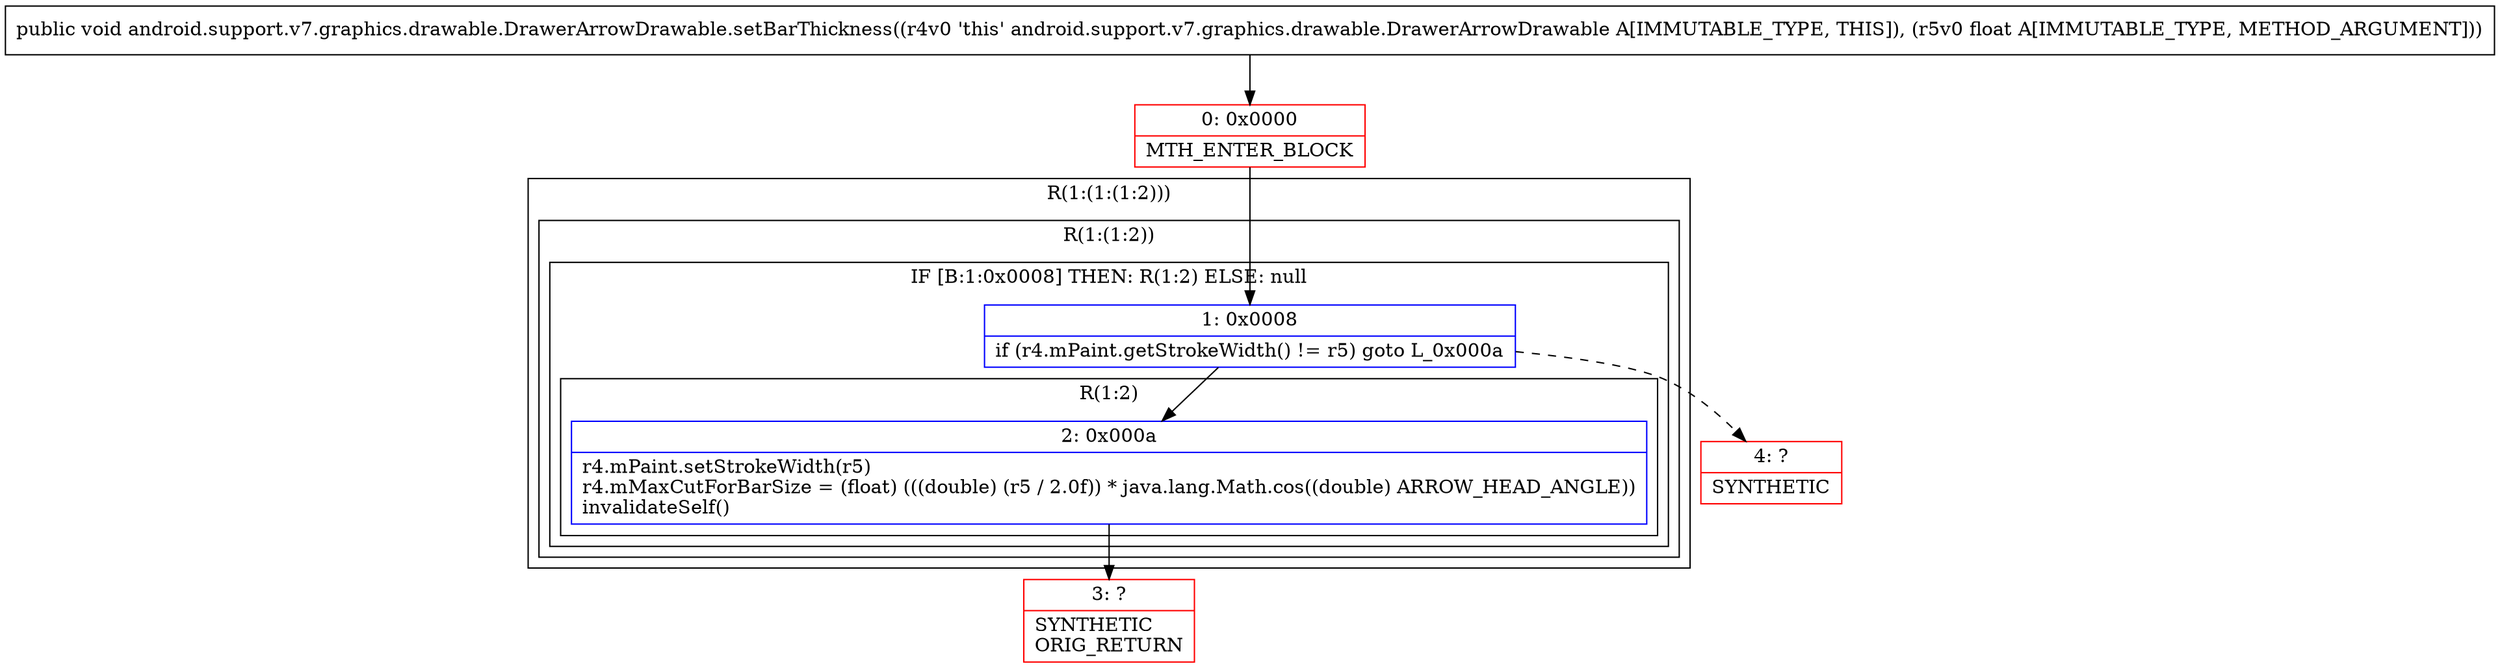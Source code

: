 digraph "CFG forandroid.support.v7.graphics.drawable.DrawerArrowDrawable.setBarThickness(F)V" {
subgraph cluster_Region_627868378 {
label = "R(1:(1:(1:2)))";
node [shape=record,color=blue];
subgraph cluster_Region_1879407727 {
label = "R(1:(1:2))";
node [shape=record,color=blue];
subgraph cluster_IfRegion_2030969412 {
label = "IF [B:1:0x0008] THEN: R(1:2) ELSE: null";
node [shape=record,color=blue];
Node_1 [shape=record,label="{1\:\ 0x0008|if (r4.mPaint.getStrokeWidth() != r5) goto L_0x000a\l}"];
subgraph cluster_Region_274442452 {
label = "R(1:2)";
node [shape=record,color=blue];
Node_2 [shape=record,label="{2\:\ 0x000a|r4.mPaint.setStrokeWidth(r5)\lr4.mMaxCutForBarSize = (float) (((double) (r5 \/ 2.0f)) * java.lang.Math.cos((double) ARROW_HEAD_ANGLE))\linvalidateSelf()\l}"];
}
}
}
}
Node_0 [shape=record,color=red,label="{0\:\ 0x0000|MTH_ENTER_BLOCK\l}"];
Node_3 [shape=record,color=red,label="{3\:\ ?|SYNTHETIC\lORIG_RETURN\l}"];
Node_4 [shape=record,color=red,label="{4\:\ ?|SYNTHETIC\l}"];
MethodNode[shape=record,label="{public void android.support.v7.graphics.drawable.DrawerArrowDrawable.setBarThickness((r4v0 'this' android.support.v7.graphics.drawable.DrawerArrowDrawable A[IMMUTABLE_TYPE, THIS]), (r5v0 float A[IMMUTABLE_TYPE, METHOD_ARGUMENT])) }"];
MethodNode -> Node_0;
Node_1 -> Node_2;
Node_1 -> Node_4[style=dashed];
Node_2 -> Node_3;
Node_0 -> Node_1;
}

